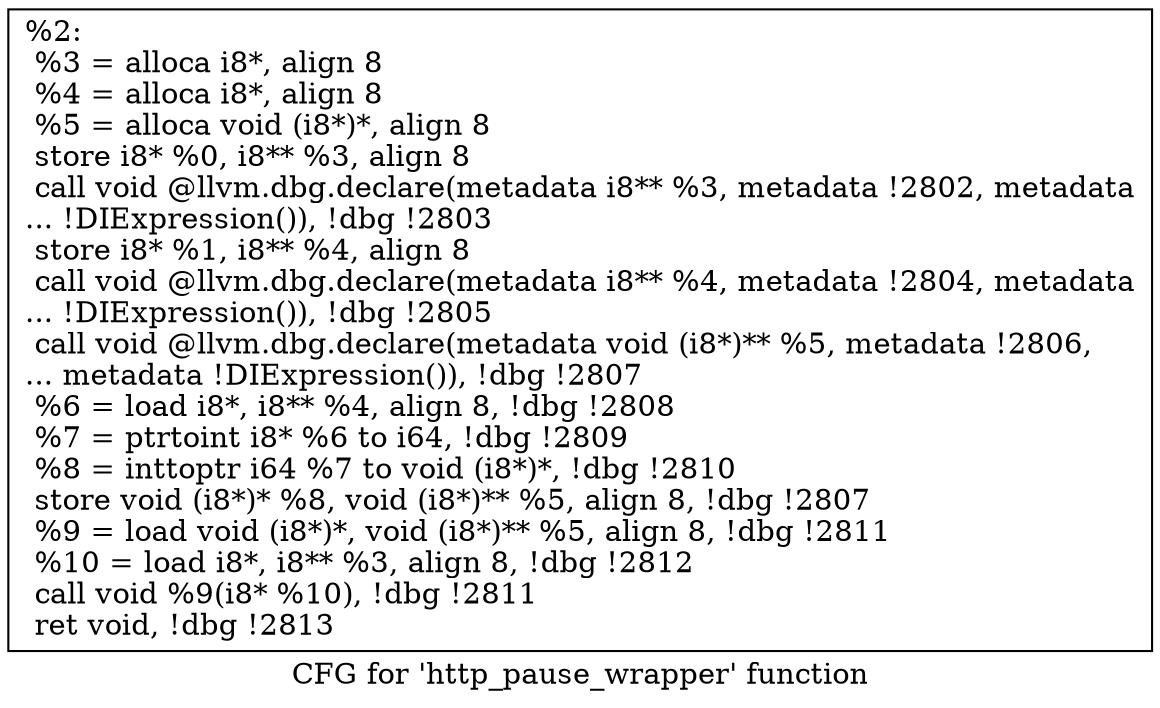 digraph "CFG for 'http_pause_wrapper' function" {
	label="CFG for 'http_pause_wrapper' function";

	Node0x55685233d7b0 [shape=record,label="{%2:\l  %3 = alloca i8*, align 8\l  %4 = alloca i8*, align 8\l  %5 = alloca void (i8*)*, align 8\l  store i8* %0, i8** %3, align 8\l  call void @llvm.dbg.declare(metadata i8** %3, metadata !2802, metadata\l... !DIExpression()), !dbg !2803\l  store i8* %1, i8** %4, align 8\l  call void @llvm.dbg.declare(metadata i8** %4, metadata !2804, metadata\l... !DIExpression()), !dbg !2805\l  call void @llvm.dbg.declare(metadata void (i8*)** %5, metadata !2806,\l... metadata !DIExpression()), !dbg !2807\l  %6 = load i8*, i8** %4, align 8, !dbg !2808\l  %7 = ptrtoint i8* %6 to i64, !dbg !2809\l  %8 = inttoptr i64 %7 to void (i8*)*, !dbg !2810\l  store void (i8*)* %8, void (i8*)** %5, align 8, !dbg !2807\l  %9 = load void (i8*)*, void (i8*)** %5, align 8, !dbg !2811\l  %10 = load i8*, i8** %3, align 8, !dbg !2812\l  call void %9(i8* %10), !dbg !2811\l  ret void, !dbg !2813\l}"];
}
